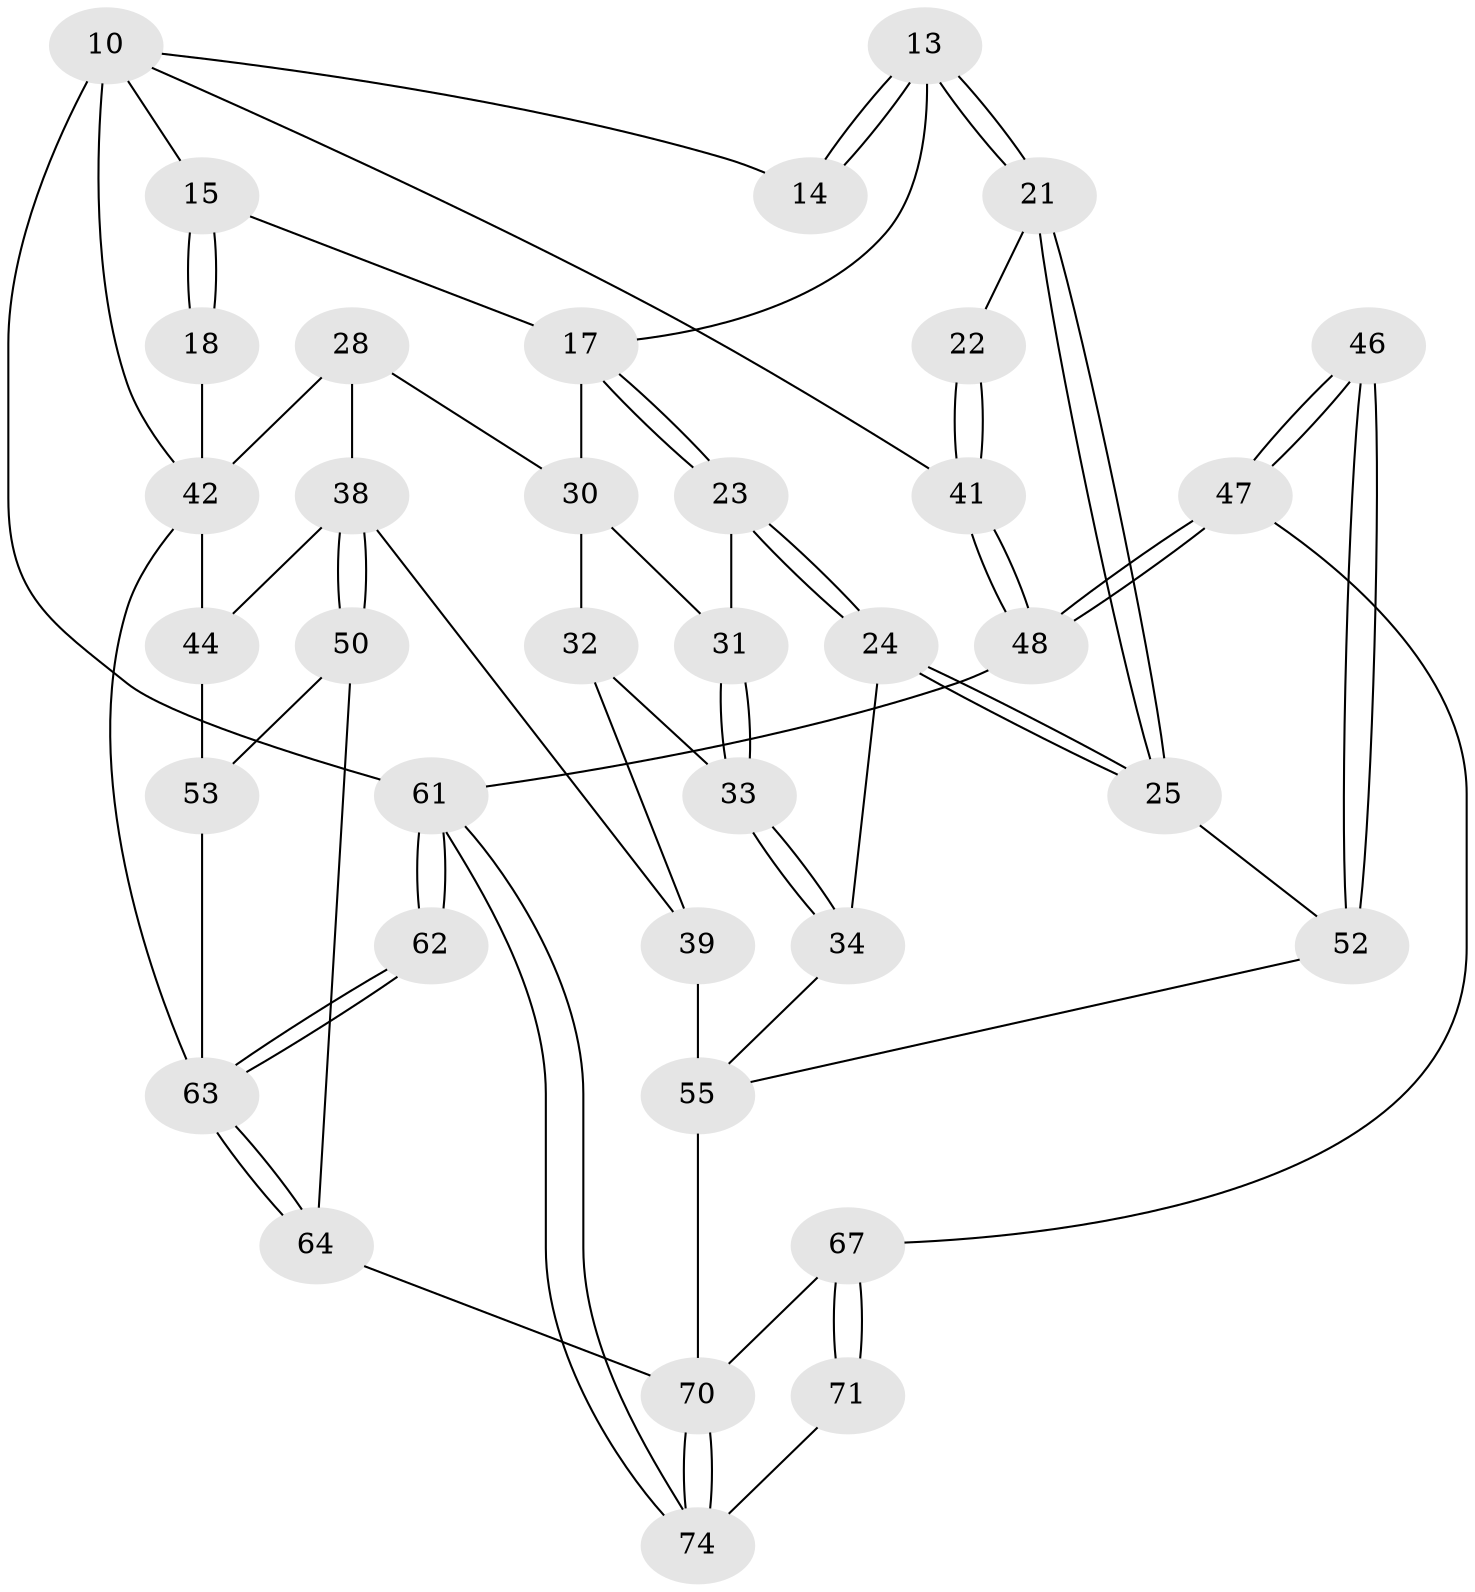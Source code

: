 // original degree distribution, {3: 0.05405405405405406, 5: 0.4594594594594595, 6: 0.25675675675675674, 4: 0.22972972972972974}
// Generated by graph-tools (version 1.1) at 2025/59/03/09/25 04:59:39]
// undirected, 37 vertices, 79 edges
graph export_dot {
graph [start="1"]
  node [color=gray90,style=filled];
  10 [pos="+0+0",super="+3"];
  13 [pos="+0.15844973172516438+0.12247037100251124"];
  14 [pos="+0.11461969936639224+0.11084556571664449",super="+11"];
  15 [pos="+0.4833413003471796+0.22273024767265384",super="+9+7"];
  17 [pos="+0.31100659462359076+0.07949837957641975",super="+12+16"];
  18 [pos="+0.4904247511705196+0.2227894731570145",super="+6"];
  21 [pos="+0.1474986716862471+0.3278984708728583"];
  22 [pos="+0+0.3144970847109453"];
  23 [pos="+0.3203667651431687+0.2532513067397252"];
  24 [pos="+0.24241963181286774+0.3854953971916399"];
  25 [pos="+0.23887889155594227+0.38630620890948375"];
  28 [pos="+0.5319584638876814+0.3606323129360773"];
  30 [pos="+0.4495816300588863+0.26434717771899363",super="+29"];
  31 [pos="+0.40207004706870936+0.2668244732100885"];
  32 [pos="+0.4511966097036612+0.36041899928052556"];
  33 [pos="+0.4209687237436723+0.35571997994414994"];
  34 [pos="+0.2662704603166234+0.3976905463628981"];
  38 [pos="+0.6169042425123511+0.44314722909792614",super="+37"];
  39 [pos="+0.6162089848856834+0.4437261116441536",super="+35"];
  41 [pos="+0+0.35714648178513275",super="+20"];
  42 [pos="+1+0.37650311185298474",super="+2+5+27"];
  44 [pos="+0.8184257613514143+0.33453301164267063",super="+43+40"];
  46 [pos="+0.030484906562020183+0.6574946519883382"];
  47 [pos="+0.01568341397817165+0.6697990938639938"];
  48 [pos="+0+0.6845876581178018"];
  50 [pos="+0.742014776996119+0.6417299038568657"];
  52 [pos="+0.3468841790102202+0.6222137191393718",super="+45"];
  53 [pos="+0.8218055500417272+0.610716361436535",super="+49"];
  55 [pos="+0.42751683902210347+0.6932574266445551",super="+51+36+54"];
  61 [pos="+1+1",super="+58"];
  62 [pos="+1+1"];
  63 [pos="+1+0.9160263559224803",super="+60+59"];
  64 [pos="+0.7383142976777002+0.8055525905317222",super="+56"];
  67 [pos="+0.15025764153016938+0.7533439227907388",super="+66"];
  70 [pos="+0.6504881500974049+0.8959040356629377",super="+69"];
  71 [pos="+0.14242032495167728+1"];
  74 [pos="+0.6173070097760186+1",super="+73"];
  10 -- 61 [weight=2];
  10 -- 42;
  10 -- 15;
  10 -- 41;
  10 -- 14;
  13 -- 14;
  13 -- 14;
  13 -- 21;
  13 -- 21;
  13 -- 17;
  15 -- 18 [weight=2];
  15 -- 18;
  15 -- 17 [weight=2];
  17 -- 23;
  17 -- 23;
  17 -- 30;
  18 -- 42;
  21 -- 22;
  21 -- 25;
  21 -- 25;
  22 -- 41 [weight=2];
  22 -- 41;
  23 -- 24;
  23 -- 24;
  23 -- 31;
  24 -- 25;
  24 -- 25;
  24 -- 34;
  25 -- 52;
  28 -- 38;
  28 -- 30;
  28 -- 42;
  30 -- 31;
  30 -- 32;
  31 -- 33;
  31 -- 33;
  32 -- 33;
  32 -- 39;
  33 -- 34;
  33 -- 34;
  34 -- 55;
  38 -- 39;
  38 -- 50;
  38 -- 50;
  38 -- 44;
  39 -- 55 [weight=2];
  41 -- 48;
  41 -- 48;
  42 -- 63;
  42 -- 44 [weight=2];
  44 -- 53 [weight=2];
  46 -- 47;
  46 -- 47;
  46 -- 52 [weight=2];
  46 -- 52;
  47 -- 48;
  47 -- 48;
  47 -- 67;
  48 -- 61;
  50 -- 53;
  50 -- 64;
  52 -- 55;
  53 -- 63;
  55 -- 70 [weight=2];
  61 -- 62;
  61 -- 62;
  61 -- 74 [weight=2];
  61 -- 74;
  62 -- 63 [weight=2];
  62 -- 63;
  63 -- 64;
  63 -- 64;
  64 -- 70 [weight=2];
  67 -- 71 [weight=2];
  67 -- 71;
  67 -- 70;
  70 -- 74 [weight=2];
  70 -- 74;
  71 -- 74;
}
